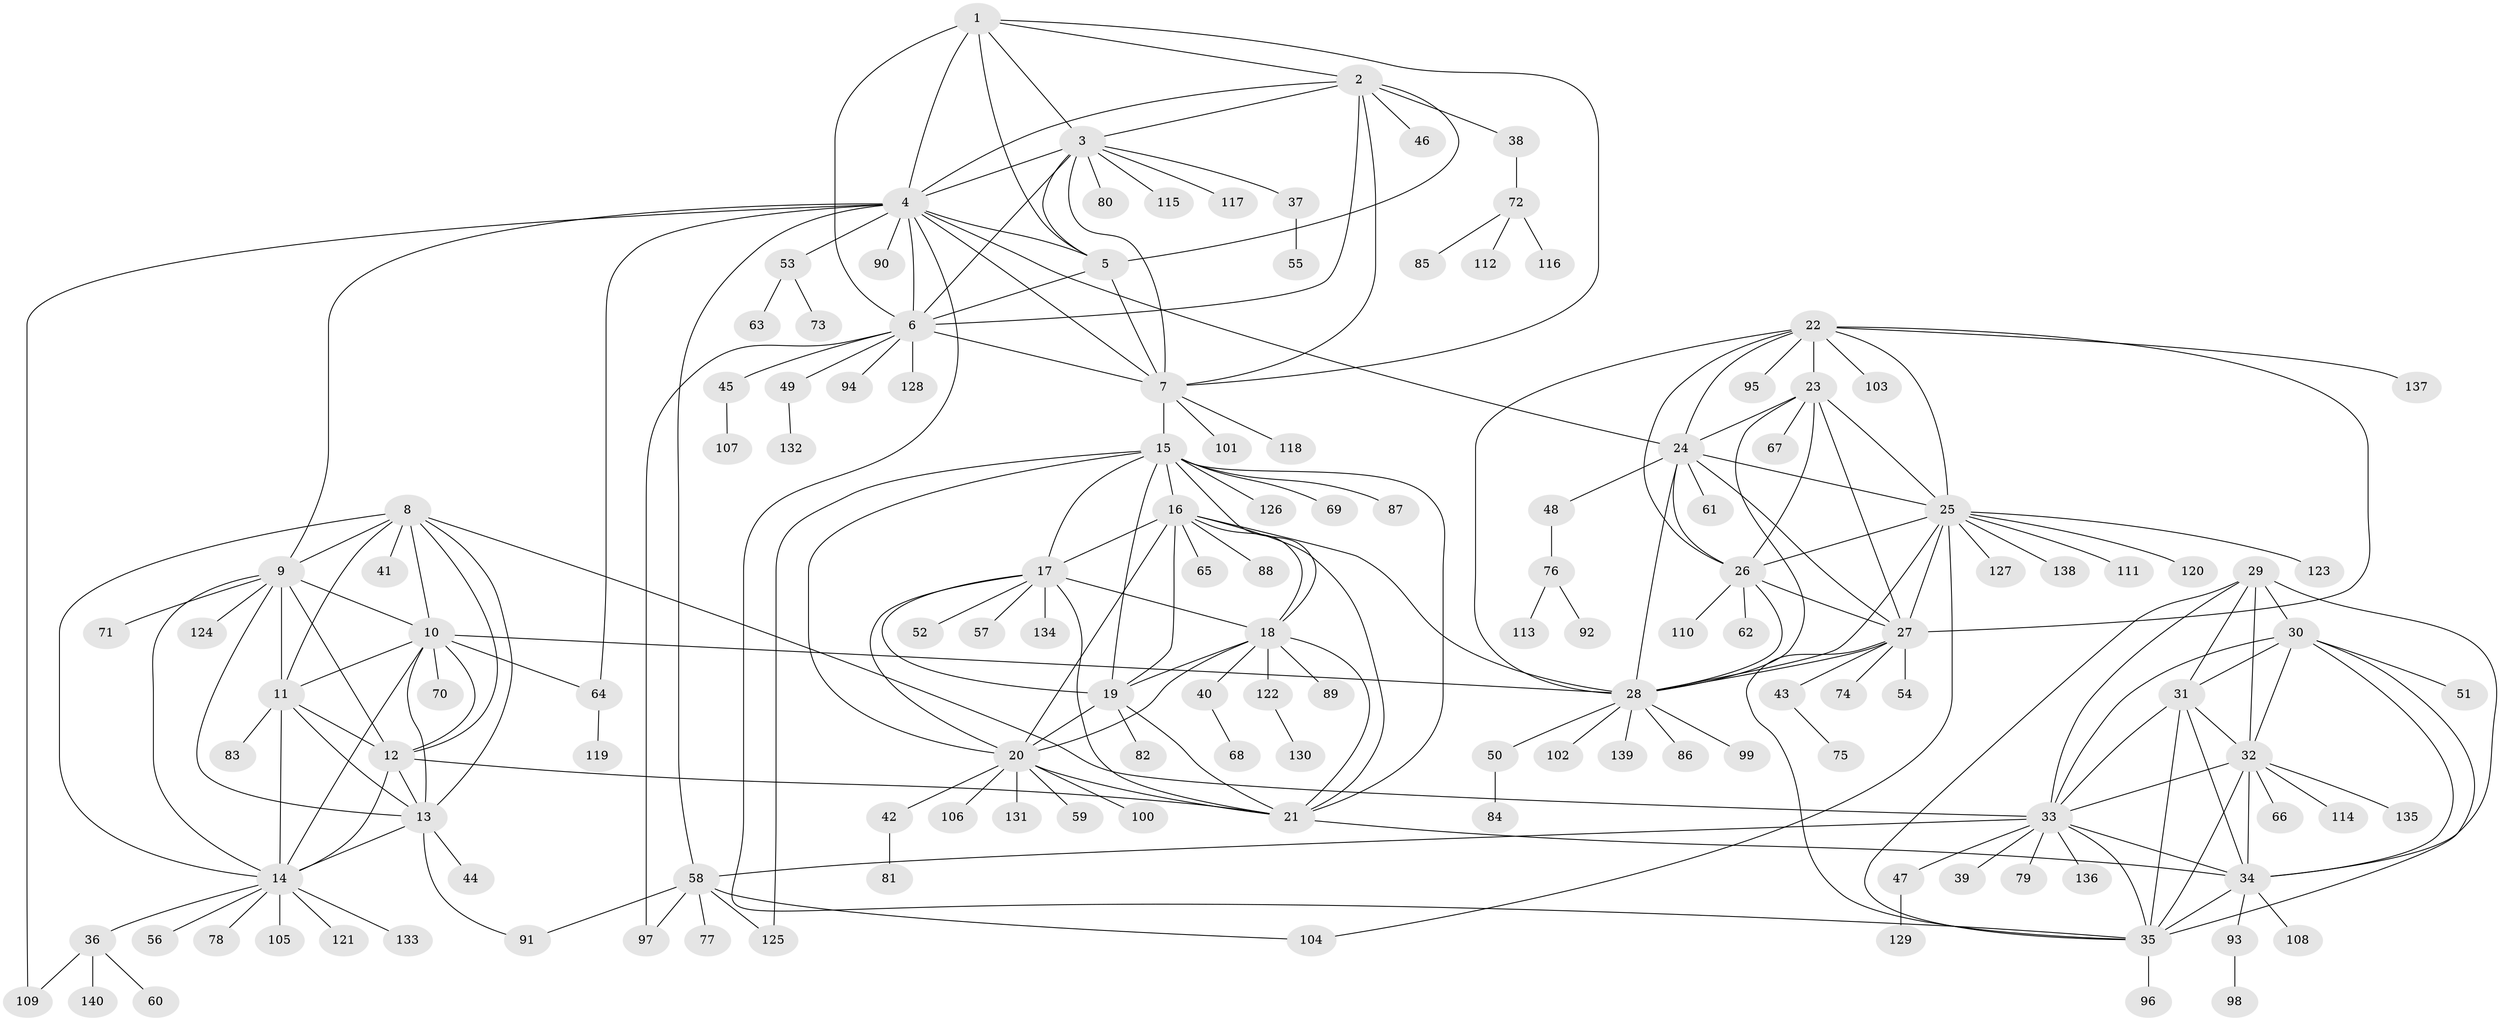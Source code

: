 // Generated by graph-tools (version 1.1) at 2025/50/03/09/25 03:50:29]
// undirected, 140 vertices, 227 edges
graph export_dot {
graph [start="1"]
  node [color=gray90,style=filled];
  1;
  2;
  3;
  4;
  5;
  6;
  7;
  8;
  9;
  10;
  11;
  12;
  13;
  14;
  15;
  16;
  17;
  18;
  19;
  20;
  21;
  22;
  23;
  24;
  25;
  26;
  27;
  28;
  29;
  30;
  31;
  32;
  33;
  34;
  35;
  36;
  37;
  38;
  39;
  40;
  41;
  42;
  43;
  44;
  45;
  46;
  47;
  48;
  49;
  50;
  51;
  52;
  53;
  54;
  55;
  56;
  57;
  58;
  59;
  60;
  61;
  62;
  63;
  64;
  65;
  66;
  67;
  68;
  69;
  70;
  71;
  72;
  73;
  74;
  75;
  76;
  77;
  78;
  79;
  80;
  81;
  82;
  83;
  84;
  85;
  86;
  87;
  88;
  89;
  90;
  91;
  92;
  93;
  94;
  95;
  96;
  97;
  98;
  99;
  100;
  101;
  102;
  103;
  104;
  105;
  106;
  107;
  108;
  109;
  110;
  111;
  112;
  113;
  114;
  115;
  116;
  117;
  118;
  119;
  120;
  121;
  122;
  123;
  124;
  125;
  126;
  127;
  128;
  129;
  130;
  131;
  132;
  133;
  134;
  135;
  136;
  137;
  138;
  139;
  140;
  1 -- 2;
  1 -- 3;
  1 -- 4;
  1 -- 5;
  1 -- 6;
  1 -- 7;
  2 -- 3;
  2 -- 4;
  2 -- 5;
  2 -- 6;
  2 -- 7;
  2 -- 38;
  2 -- 46;
  3 -- 4;
  3 -- 5;
  3 -- 6;
  3 -- 7;
  3 -- 37;
  3 -- 80;
  3 -- 115;
  3 -- 117;
  4 -- 5;
  4 -- 6;
  4 -- 7;
  4 -- 9;
  4 -- 24;
  4 -- 35;
  4 -- 53;
  4 -- 58;
  4 -- 64;
  4 -- 90;
  4 -- 109;
  5 -- 6;
  5 -- 7;
  6 -- 7;
  6 -- 45;
  6 -- 49;
  6 -- 94;
  6 -- 97;
  6 -- 128;
  7 -- 15;
  7 -- 101;
  7 -- 118;
  8 -- 9;
  8 -- 10;
  8 -- 11;
  8 -- 12;
  8 -- 13;
  8 -- 14;
  8 -- 33;
  8 -- 41;
  9 -- 10;
  9 -- 11;
  9 -- 12;
  9 -- 13;
  9 -- 14;
  9 -- 71;
  9 -- 124;
  10 -- 11;
  10 -- 12;
  10 -- 13;
  10 -- 14;
  10 -- 28;
  10 -- 64;
  10 -- 70;
  11 -- 12;
  11 -- 13;
  11 -- 14;
  11 -- 83;
  12 -- 13;
  12 -- 14;
  12 -- 21;
  13 -- 14;
  13 -- 44;
  13 -- 91;
  14 -- 36;
  14 -- 56;
  14 -- 78;
  14 -- 105;
  14 -- 121;
  14 -- 133;
  15 -- 16;
  15 -- 17;
  15 -- 18;
  15 -- 19;
  15 -- 20;
  15 -- 21;
  15 -- 69;
  15 -- 87;
  15 -- 125;
  15 -- 126;
  16 -- 17;
  16 -- 18;
  16 -- 19;
  16 -- 20;
  16 -- 21;
  16 -- 28;
  16 -- 65;
  16 -- 88;
  17 -- 18;
  17 -- 19;
  17 -- 20;
  17 -- 21;
  17 -- 52;
  17 -- 57;
  17 -- 134;
  18 -- 19;
  18 -- 20;
  18 -- 21;
  18 -- 40;
  18 -- 89;
  18 -- 122;
  19 -- 20;
  19 -- 21;
  19 -- 82;
  20 -- 21;
  20 -- 42;
  20 -- 59;
  20 -- 100;
  20 -- 106;
  20 -- 131;
  21 -- 34;
  22 -- 23;
  22 -- 24;
  22 -- 25;
  22 -- 26;
  22 -- 27;
  22 -- 28;
  22 -- 95;
  22 -- 103;
  22 -- 137;
  23 -- 24;
  23 -- 25;
  23 -- 26;
  23 -- 27;
  23 -- 28;
  23 -- 67;
  24 -- 25;
  24 -- 26;
  24 -- 27;
  24 -- 28;
  24 -- 48;
  24 -- 61;
  25 -- 26;
  25 -- 27;
  25 -- 28;
  25 -- 104;
  25 -- 111;
  25 -- 120;
  25 -- 123;
  25 -- 127;
  25 -- 138;
  26 -- 27;
  26 -- 28;
  26 -- 62;
  26 -- 110;
  27 -- 28;
  27 -- 35;
  27 -- 43;
  27 -- 54;
  27 -- 74;
  28 -- 50;
  28 -- 86;
  28 -- 99;
  28 -- 102;
  28 -- 139;
  29 -- 30;
  29 -- 31;
  29 -- 32;
  29 -- 33;
  29 -- 34;
  29 -- 35;
  30 -- 31;
  30 -- 32;
  30 -- 33;
  30 -- 34;
  30 -- 35;
  30 -- 51;
  31 -- 32;
  31 -- 33;
  31 -- 34;
  31 -- 35;
  32 -- 33;
  32 -- 34;
  32 -- 35;
  32 -- 66;
  32 -- 114;
  32 -- 135;
  33 -- 34;
  33 -- 35;
  33 -- 39;
  33 -- 47;
  33 -- 58;
  33 -- 79;
  33 -- 136;
  34 -- 35;
  34 -- 93;
  34 -- 108;
  35 -- 96;
  36 -- 60;
  36 -- 109;
  36 -- 140;
  37 -- 55;
  38 -- 72;
  40 -- 68;
  42 -- 81;
  43 -- 75;
  45 -- 107;
  47 -- 129;
  48 -- 76;
  49 -- 132;
  50 -- 84;
  53 -- 63;
  53 -- 73;
  58 -- 77;
  58 -- 91;
  58 -- 97;
  58 -- 104;
  58 -- 125;
  64 -- 119;
  72 -- 85;
  72 -- 112;
  72 -- 116;
  76 -- 92;
  76 -- 113;
  93 -- 98;
  122 -- 130;
}
